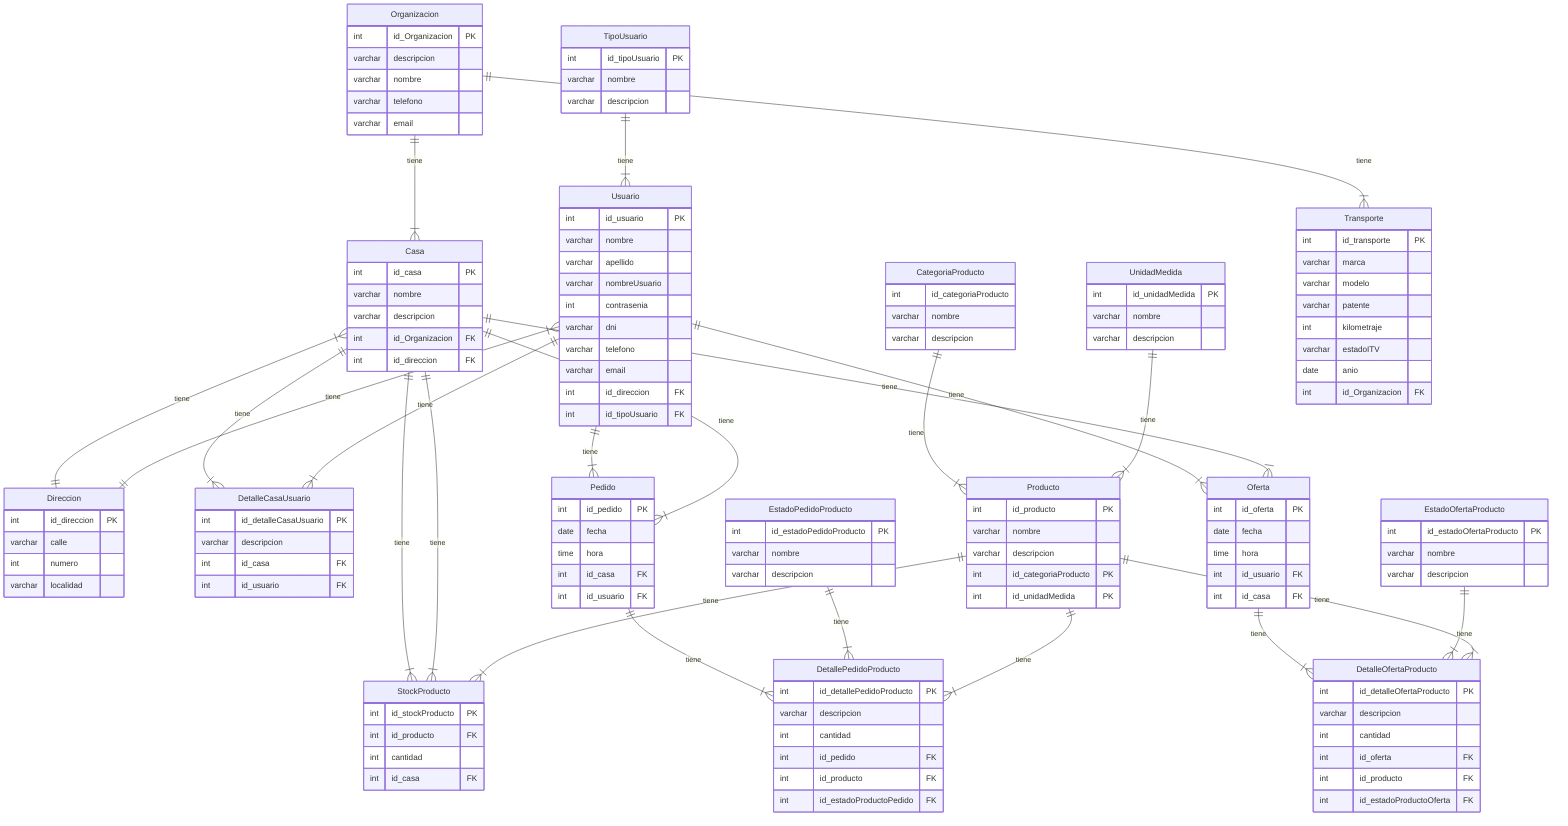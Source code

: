 erDiagram
    Direccion{
        int id_direccion PK
        varchar calle
        int numero
        varchar localidad  
    }
    Organizacion{
        int id_Organizacion PK
        varchar descripcion
        varchar nombre
        varchar telefono
        varchar email
    }
    TipoUsuario{
        int id_tipoUsuario PK
        varchar nombre
        varchar descripcion
    }
    Usuario{
        int id_usuario PK
        varchar nombre
        varchar apellido
        varchar nombreUsuario
        int contrasenia
        varchar dni
        varchar telefono
        varchar email
        int id_direccion FK
        int id_tipoUsuario FK
    }
    Casa{
        int id_casa PK
        varchar nombre
        varchar descripcion
        int id_Organizacion FK
        int id_direccion FK
    }
    DetalleCasaUsuario{
        int id_detalleCasaUsuario PK
        varchar descripcion
        int id_casa FK
        int id_usuario FK
    }
    UnidadMedida{
        int id_unidadMedida PK
        varchar nombre
        varchar descripcion
    }
    CategoriaProducto{
        int id_categoriaProducto
        varchar nombre
        varchar descripcion
    }
    Producto{
        int id_producto PK
        varchar nombre
        varchar descripcion
        int id_categoriaProducto PK
        int id_unidadMedida PK
    }
    StockProducto{
        int id_stockProducto PK
        int id_producto FK
        int cantidad
        int id_casa FK
    }
    Pedido{
        int id_pedido PK
        date fecha
        time hora
        int id_casa FK
        int id_usuario FK
    }
    DetallePedidoProducto{
        int id_detallePedidoProducto PK
        varchar descripcion
        int cantidad
        int id_pedido FK
        int id_producto FK
        int id_estadoProductoPedido FK
    }
    Oferta{
        int id_oferta PK
        date fecha
        time hora
        int id_usuario FK
        int id_casa FK
    }
    DetalleOfertaProducto{
        int id_detalleOfertaProducto PK
        varchar descripcion
        int cantidad
        int id_oferta FK
        int id_producto FK
        int id_estadoProductoOferta FK
    }
    EstadoPedidoProducto{
        int id_estadoPedidoProducto PK
        varchar nombre
        varchar descripcion
    }
    EstadoOfertaProducto{
        int id_estadoOfertaProducto PK
        varchar nombre
        varchar descripcion
    }
    Transporte{
        int id_transporte PK
        varchar marca
        varchar modelo
        varchar patente
        int kilometraje
        varchar estadoITV
        date anio
        int id_Organizacion FK
    }

Organizacion ||--|{ Casa : "tiene"
Organizacion ||--|{ Transporte : "tiene"
Casa }|--|| Direccion : "tiene"
Casa ||--|{ StockProducto : "tiene"

TipoUsuario ||--|{ Usuario : "tiene"
Usuario ||--|{ Pedido : "tiene"
Usuario ||--|{ Oferta : "tiene"
Usuario }|--|| Direccion : "tiene"

Casa ||--|{ Pedido : "tiene"
Casa ||--|{ Oferta : "tiene"
Casa ||--|{ StockProducto : "tiene"

Casa ||--|{ DetalleCasaUsuario : "tiene"
Usuario ||--|{ DetalleCasaUsuario : "tiene"

Pedido ||--|{ DetallePedidoProducto : "tiene"
Oferta ||--|{ DetalleOfertaProducto : "tiene"
EstadoPedidoProducto ||--|{ DetallePedidoProducto : "tiene"
EstadoOfertaProducto ||--|{ DetalleOfertaProducto : "tiene"
Producto ||--|{ DetallePedidoProducto : "tiene"
Producto ||--|{ DetalleOfertaProducto : "tiene"

CategoriaProducto ||--|{ Producto : "tiene"
UnidadMedida ||--|{ Producto : "tiene"

Producto ||--|{ StockProducto : "tiene"